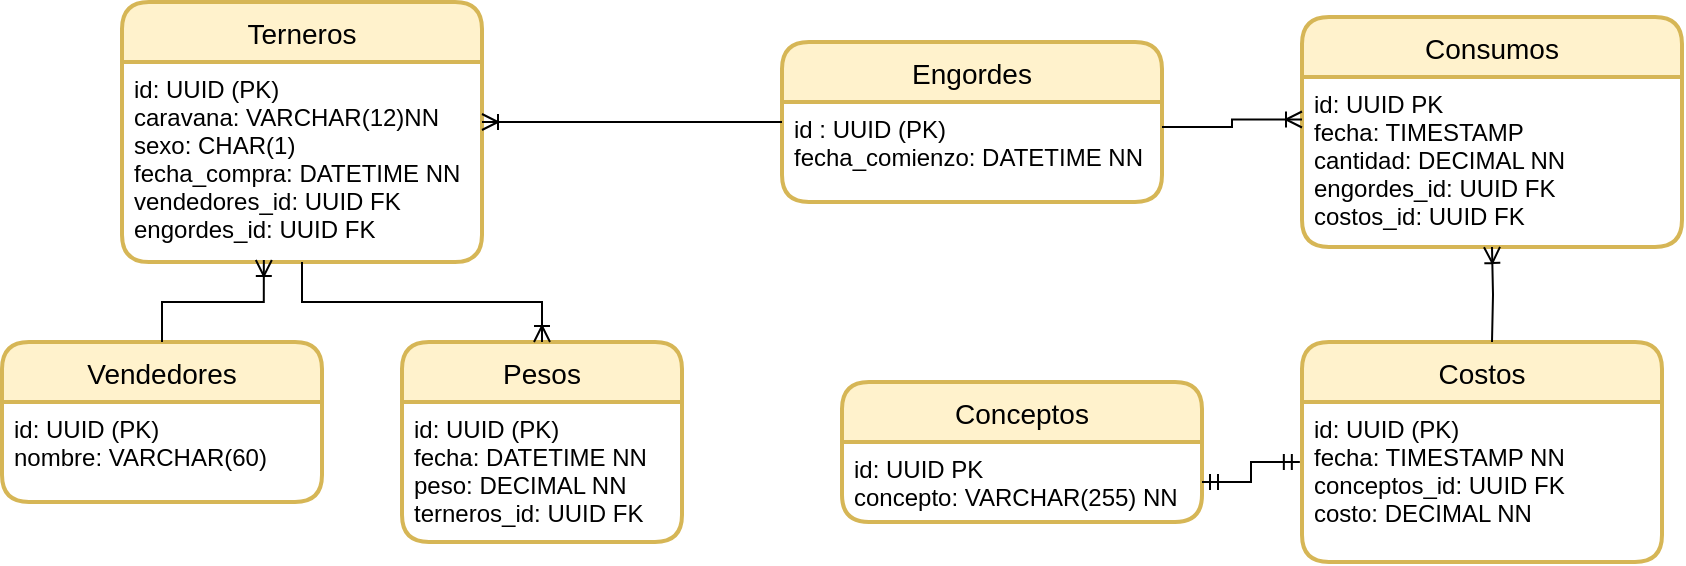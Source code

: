 <mxfile version="15.8.7"><diagram name="Page-1" id="e56a1550-8fbb-45ad-956c-1786394a9013"><mxGraphModel dx="1350" dy="793" grid="1" gridSize="10" guides="1" tooltips="1" connect="1" arrows="1" fold="1" page="1" pageScale="1" pageWidth="1169" pageHeight="827" background="#ffffff" math="0" shadow="0"><root><mxCell id="0"/><mxCell id="1" parent="0"/><mxCell id="N13pynlXSvDG82chDwCS-36" value="Terneros" style="swimlane;childLayout=stackLayout;horizontal=1;startSize=30;horizontalStack=0;rounded=1;fontSize=14;fontStyle=0;strokeWidth=2;resizeParent=0;resizeLast=1;shadow=0;dashed=0;align=center;fillColor=#fff2cc;strokeColor=#d6b656;" vertex="1" parent="1"><mxGeometry x="900" y="330" width="180" height="130" as="geometry"/></mxCell><mxCell id="N13pynlXSvDG82chDwCS-37" value="id: UUID (PK)&#xA;caravana: VARCHAR(12)NN &#xA;sexo: CHAR(1)&#xA;fecha_compra: DATETIME NN&#xA;vendedores_id: UUID FK&#xA;engordes_id: UUID FK" style="align=left;strokeColor=none;fillColor=none;spacingLeft=4;fontSize=12;verticalAlign=top;resizable=0;rotatable=0;part=1;" vertex="1" parent="N13pynlXSvDG82chDwCS-36"><mxGeometry y="30" width="180" height="100" as="geometry"/></mxCell><mxCell id="N13pynlXSvDG82chDwCS-38" value="Engordes" style="swimlane;childLayout=stackLayout;horizontal=1;startSize=30;horizontalStack=0;rounded=1;fontSize=14;fontStyle=0;strokeWidth=2;resizeParent=0;resizeLast=1;shadow=0;dashed=0;align=center;fillColor=#fff2cc;strokeColor=#d6b656;" vertex="1" parent="1"><mxGeometry x="1230" y="350" width="190" height="80" as="geometry"/></mxCell><mxCell id="N13pynlXSvDG82chDwCS-39" value="id : UUID (PK)&#xA;fecha_comienzo: DATETIME NN&#xA;" style="align=left;strokeColor=none;fillColor=none;spacingLeft=4;fontSize=12;verticalAlign=top;resizable=0;rotatable=0;part=1;" vertex="1" parent="N13pynlXSvDG82chDwCS-38"><mxGeometry y="30" width="190" height="50" as="geometry"/></mxCell><mxCell id="N13pynlXSvDG82chDwCS-40" value="Vendedores" style="swimlane;childLayout=stackLayout;horizontal=1;startSize=30;horizontalStack=0;rounded=1;fontSize=14;fontStyle=0;strokeWidth=2;resizeParent=0;resizeLast=1;shadow=0;dashed=0;align=center;fillColor=#fff2cc;strokeColor=#d6b656;" vertex="1" parent="1"><mxGeometry x="840" y="500" width="160" height="80" as="geometry"/></mxCell><mxCell id="N13pynlXSvDG82chDwCS-41" value="id: UUID (PK)&#xA;nombre: VARCHAR(60)&#xA;" style="align=left;strokeColor=none;fillColor=none;spacingLeft=4;fontSize=12;verticalAlign=top;resizable=0;rotatable=0;part=1;" vertex="1" parent="N13pynlXSvDG82chDwCS-40"><mxGeometry y="30" width="160" height="50" as="geometry"/></mxCell><mxCell id="N13pynlXSvDG82chDwCS-42" value="Pesos" style="swimlane;childLayout=stackLayout;horizontal=1;startSize=30;horizontalStack=0;rounded=1;fontSize=14;fontStyle=0;strokeWidth=2;resizeParent=0;resizeLast=1;shadow=0;dashed=0;align=center;fillColor=#fff2cc;strokeColor=#d6b656;" vertex="1" parent="1"><mxGeometry x="1040" y="500" width="140" height="100" as="geometry"/></mxCell><mxCell id="N13pynlXSvDG82chDwCS-43" value="id: UUID (PK)&#xA;fecha: DATETIME NN&#xA;peso: DECIMAL NN&#xA;terneros_id: UUID FK" style="align=left;strokeColor=none;fillColor=none;spacingLeft=4;fontSize=12;verticalAlign=top;resizable=0;rotatable=0;part=1;" vertex="1" parent="N13pynlXSvDG82chDwCS-42"><mxGeometry y="30" width="140" height="70" as="geometry"/></mxCell><mxCell id="N13pynlXSvDG82chDwCS-46" value="Consumos" style="swimlane;childLayout=stackLayout;horizontal=1;startSize=30;horizontalStack=0;rounded=1;fontSize=14;fontStyle=0;strokeWidth=2;resizeParent=0;resizeLast=1;shadow=0;dashed=0;align=center;fillColor=#fff2cc;strokeColor=#d6b656;" vertex="1" parent="1"><mxGeometry x="1490" y="337.5" width="190" height="115" as="geometry"/></mxCell><mxCell id="N13pynlXSvDG82chDwCS-47" value="id: UUID PK&#xA;fecha: TIMESTAMP &#xA;cantidad: DECIMAL NN&#xA;engordes_id: UUID FK&#xA;costos_id: UUID FK&#xA;" style="align=left;strokeColor=none;fillColor=none;spacingLeft=4;fontSize=12;verticalAlign=top;resizable=0;rotatable=0;part=1;" vertex="1" parent="N13pynlXSvDG82chDwCS-46"><mxGeometry y="30" width="190" height="85" as="geometry"/></mxCell><mxCell id="N13pynlXSvDG82chDwCS-52" value="Costos" style="swimlane;childLayout=stackLayout;horizontal=1;startSize=30;horizontalStack=0;rounded=1;fontSize=14;fontStyle=0;strokeWidth=2;resizeParent=0;resizeLast=1;shadow=0;dashed=0;align=center;fillColor=#fff2cc;strokeColor=#d6b656;" vertex="1" parent="1"><mxGeometry x="1490" y="500" width="180" height="110" as="geometry"/></mxCell><mxCell id="N13pynlXSvDG82chDwCS-53" value="id: UUID (PK)&#xA;fecha: TIMESTAMP NN&#xA;conceptos_id: UUID FK&#xA;costo: DECIMAL NN" style="align=left;strokeColor=none;fillColor=none;spacingLeft=4;fontSize=12;verticalAlign=top;resizable=0;rotatable=0;part=1;" vertex="1" parent="N13pynlXSvDG82chDwCS-52"><mxGeometry y="30" width="180" height="80" as="geometry"/></mxCell><mxCell id="N13pynlXSvDG82chDwCS-54" value="" style="edgeStyle=orthogonalEdgeStyle;fontSize=12;html=1;endArrow=ERoneToMany;rounded=0;exitX=0.5;exitY=0;exitDx=0;exitDy=0;entryX=0.394;entryY=0.99;entryDx=0;entryDy=0;entryPerimeter=0;" edge="1" parent="1" source="N13pynlXSvDG82chDwCS-40" target="N13pynlXSvDG82chDwCS-37"><mxGeometry width="100" height="100" relative="1" as="geometry"><mxPoint x="1080" y="600" as="sourcePoint"/><mxPoint x="976" y="451" as="targetPoint"/></mxGeometry></mxCell><mxCell id="N13pynlXSvDG82chDwCS-55" value="" style="edgeStyle=elbowEdgeStyle;fontSize=12;html=1;endArrow=ERoneToMany;rounded=0;exitX=0;exitY=0.5;exitDx=0;exitDy=0;" edge="1" parent="1" source="N13pynlXSvDG82chDwCS-38"><mxGeometry width="100" height="100" relative="1" as="geometry"><mxPoint x="1200" y="300" as="sourcePoint"/><mxPoint x="1080" y="390" as="targetPoint"/></mxGeometry></mxCell><mxCell id="N13pynlXSvDG82chDwCS-56" value="" style="edgeStyle=orthogonalEdgeStyle;fontSize=12;html=1;endArrow=ERoneToMany;rounded=0;exitX=0.5;exitY=1;exitDx=0;exitDy=0;entryX=0.5;entryY=0;entryDx=0;entryDy=0;" edge="1" parent="1" source="N13pynlXSvDG82chDwCS-37" target="N13pynlXSvDG82chDwCS-42"><mxGeometry width="100" height="100" relative="1" as="geometry"><mxPoint x="1230" y="370" as="sourcePoint"/><mxPoint x="1130" y="470" as="targetPoint"/></mxGeometry></mxCell><mxCell id="N13pynlXSvDG82chDwCS-57" value="" style="fontSize=12;html=1;endArrow=ERoneToMany;rounded=0;exitX=1;exitY=0.25;exitDx=0;exitDy=0;entryX=0;entryY=0.25;entryDx=0;entryDy=0;edgeStyle=elbowEdgeStyle;" edge="1" parent="1" source="N13pynlXSvDG82chDwCS-39" target="N13pynlXSvDG82chDwCS-47"><mxGeometry width="100" height="100" relative="1" as="geometry"><mxPoint x="1540" y="320" as="sourcePoint"/><mxPoint x="1560" y="360" as="targetPoint"/></mxGeometry></mxCell><mxCell id="N13pynlXSvDG82chDwCS-73" value="Conceptos" style="swimlane;childLayout=stackLayout;horizontal=1;startSize=30;horizontalStack=0;rounded=1;fontSize=14;fontStyle=0;strokeWidth=2;resizeParent=0;resizeLast=1;shadow=0;dashed=0;align=center;fillColor=#fff2cc;strokeColor=#d6b656;" vertex="1" parent="1"><mxGeometry x="1260" y="520" width="180" height="70" as="geometry"/></mxCell><mxCell id="N13pynlXSvDG82chDwCS-74" value="id: UUID PK&#xA;concepto: VARCHAR(255) NN&#xA;" style="align=left;strokeColor=none;fillColor=none;spacingLeft=4;fontSize=12;verticalAlign=top;resizable=0;rotatable=0;part=1;" vertex="1" parent="N13pynlXSvDG82chDwCS-73"><mxGeometry y="30" width="180" height="40" as="geometry"/></mxCell><mxCell id="N13pynlXSvDG82chDwCS-84" style="edgeStyle=none;rounded=0;orthogonalLoop=1;jettySize=auto;html=1;exitX=0.75;exitY=0;exitDx=0;exitDy=0;endArrow=cross;endFill=0;" edge="1" parent="N13pynlXSvDG82chDwCS-73" source="N13pynlXSvDG82chDwCS-74" target="N13pynlXSvDG82chDwCS-74"><mxGeometry relative="1" as="geometry"/></mxCell><mxCell id="N13pynlXSvDG82chDwCS-95" value="" style="edgeStyle=orthogonalEdgeStyle;fontSize=12;html=1;endArrow=ERoneToMany;rounded=0;exitX=0.5;exitY=1;exitDx=0;exitDy=0;entryX=0.5;entryY=1;entryDx=0;entryDy=0;" edge="1" parent="1" target="N13pynlXSvDG82chDwCS-47"><mxGeometry width="100" height="100" relative="1" as="geometry"><mxPoint x="1585" y="500" as="sourcePoint"/><mxPoint x="1120" y="650" as="targetPoint"/></mxGeometry></mxCell><mxCell id="N13pynlXSvDG82chDwCS-96" value="" style="edgeStyle=elbowEdgeStyle;fontSize=12;html=1;endArrow=ERmandOne;startArrow=ERmandOne;rounded=0;entryX=-0.006;entryY=0.375;entryDx=0;entryDy=0;entryPerimeter=0;exitX=1;exitY=0.5;exitDx=0;exitDy=0;" edge="1" parent="1" source="N13pynlXSvDG82chDwCS-74" target="N13pynlXSvDG82chDwCS-53"><mxGeometry width="100" height="100" relative="1" as="geometry"><mxPoint x="1120" y="650" as="sourcePoint"/><mxPoint x="1220" y="550" as="targetPoint"/></mxGeometry></mxCell></root></mxGraphModel></diagram></mxfile>